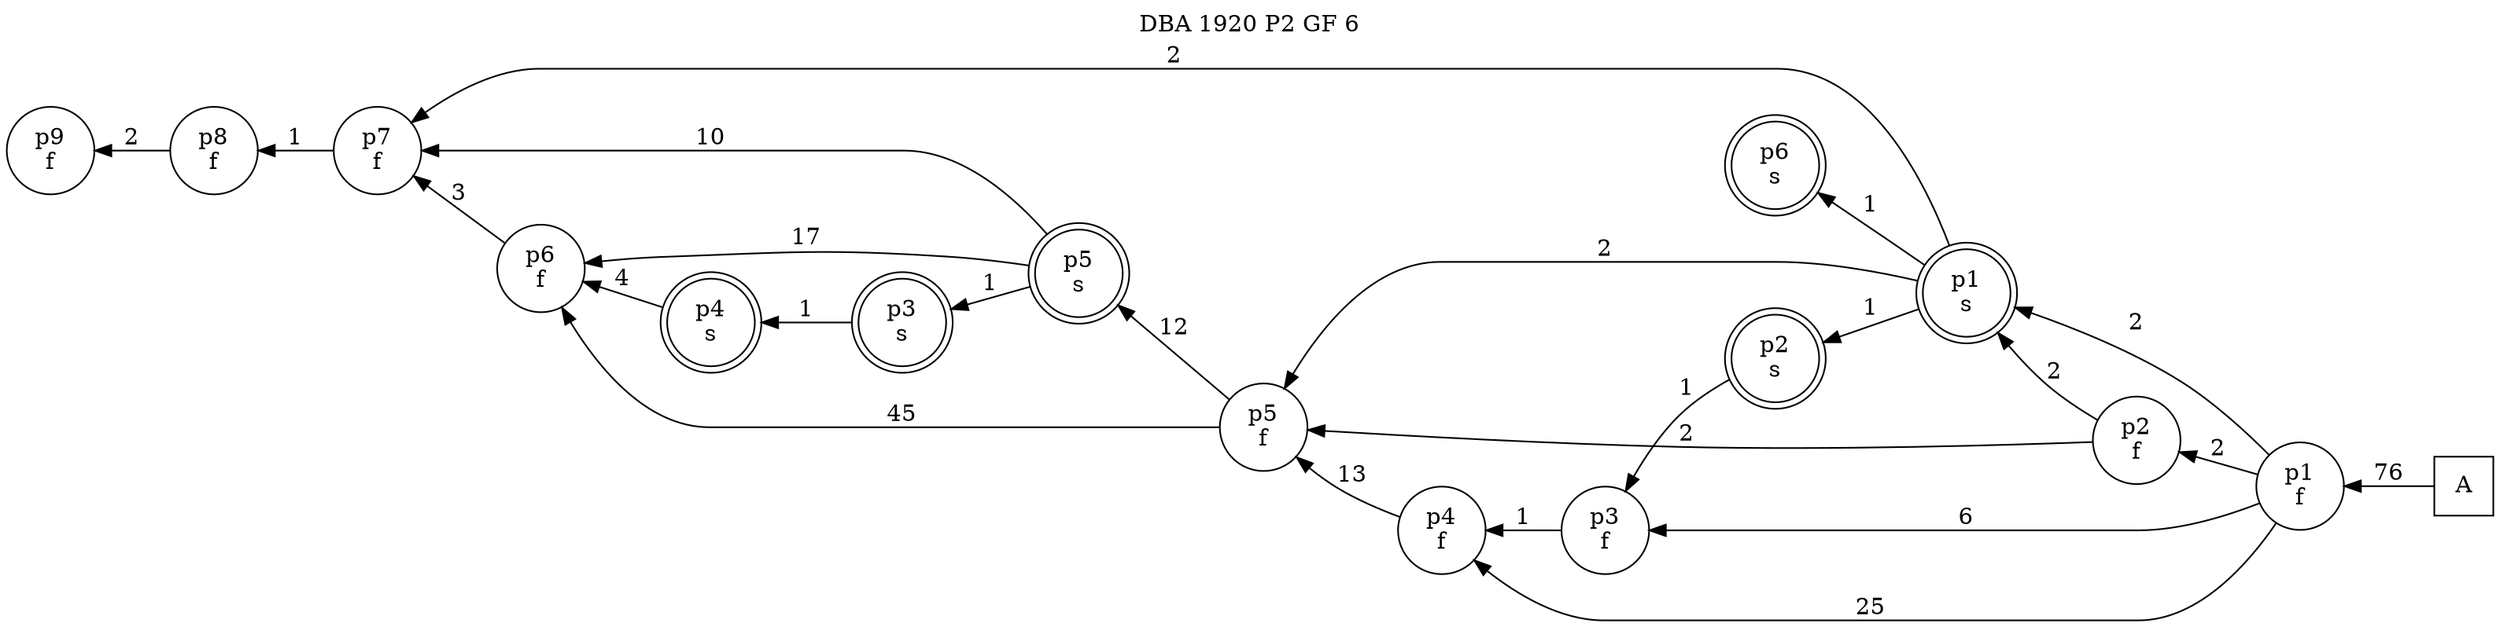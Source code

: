 digraph DBA_1920_P2_GF_6_GOOD {
labelloc="tl"
label= " DBA 1920 P2 GF 6 "
rankdir="RL";
"A" [shape="square" label="A"]
"p1_f" [shape="circle" label="p1
f"]
"p4_f" [shape="circle" label="p4
f"]
"p2_f" [shape="circle" label="p2
f"]
"p5_f" [shape="circle" label="p5
f"]
"p3_f" [shape="circle" label="p3
f"]
"p1_s" [shape="doublecircle" label="p1
s"]
"p2_s" [shape="doublecircle" label="p2
s"]
"p5_s" [shape="doublecircle" label="p5
s"]
"p3_s" [shape="doublecircle" label="p3
s"]
"p4_s" [shape="doublecircle" label="p4
s"]
"p6_f" [shape="circle" label="p6
f"]
"p7_f" [shape="circle" label="p7
f"]
"p8_f" [shape="circle" label="p8
f"]
"p9_f" [shape="circle" label="p9
f"]
"p6_s" [shape="doublecircle" label="p6
s"]
"A" -> "p1_f" [ label=76]
"p1_f" -> "p4_f" [ label=25]
"p1_f" -> "p2_f" [ label=2]
"p1_f" -> "p3_f" [ label=6]
"p1_f" -> "p1_s" [ label=2]
"p4_f" -> "p5_f" [ label=13]
"p2_f" -> "p5_f" [ label=2]
"p2_f" -> "p1_s" [ label=2]
"p5_f" -> "p5_s" [ label=12]
"p5_f" -> "p6_f" [ label=45]
"p3_f" -> "p4_f" [ label=1]
"p1_s" -> "p5_f" [ label=2]
"p1_s" -> "p2_s" [ label=1]
"p1_s" -> "p7_f" [ label=2]
"p1_s" -> "p6_s" [ label=1]
"p2_s" -> "p3_f" [ label=1]
"p5_s" -> "p3_s" [ label=1]
"p5_s" -> "p6_f" [ label=17]
"p5_s" -> "p7_f" [ label=10]
"p3_s" -> "p4_s" [ label=1]
"p4_s" -> "p6_f" [ label=4]
"p6_f" -> "p7_f" [ label=3]
"p7_f" -> "p8_f" [ label=1]
"p8_f" -> "p9_f" [ label=2]
}
